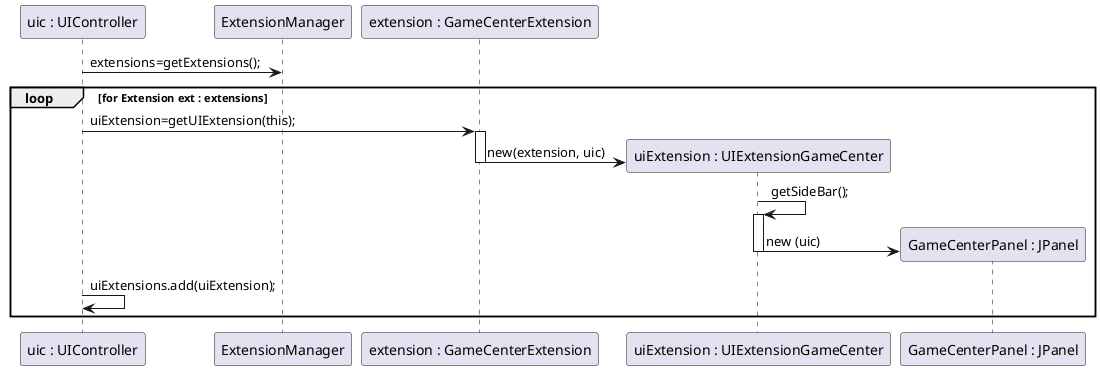   @startuml core02_01_design.png
  participant "uic : UIController" as UIC
  participant ExtensionManager as ExtM
  participant "extension : GameCenterExtension" as EExample
  participant "uiExtension : UIExtensionGameCenter" as UIExt
  participant "GameCenterPanel : JPanel" as cp
  UIC -> ExtM : extensions=getExtensions();
  loop for Extension ext : extensions
  	UIC -> EExample : uiExtension=getUIExtension(this);
  	activate EExample
  	create UIExt
  	EExample -> UIExt : new(extension, uic)
  	deactivate EExample
  	UIExt -> UIExt : getSideBar();
  	activate UIExt
  	create cp
  	UIExt -> cp :  new (uic)  	
  	deactivate UIExt
  	UIC -> UIC : uiExtensions.add(uiExtension);
  end
  @enduml